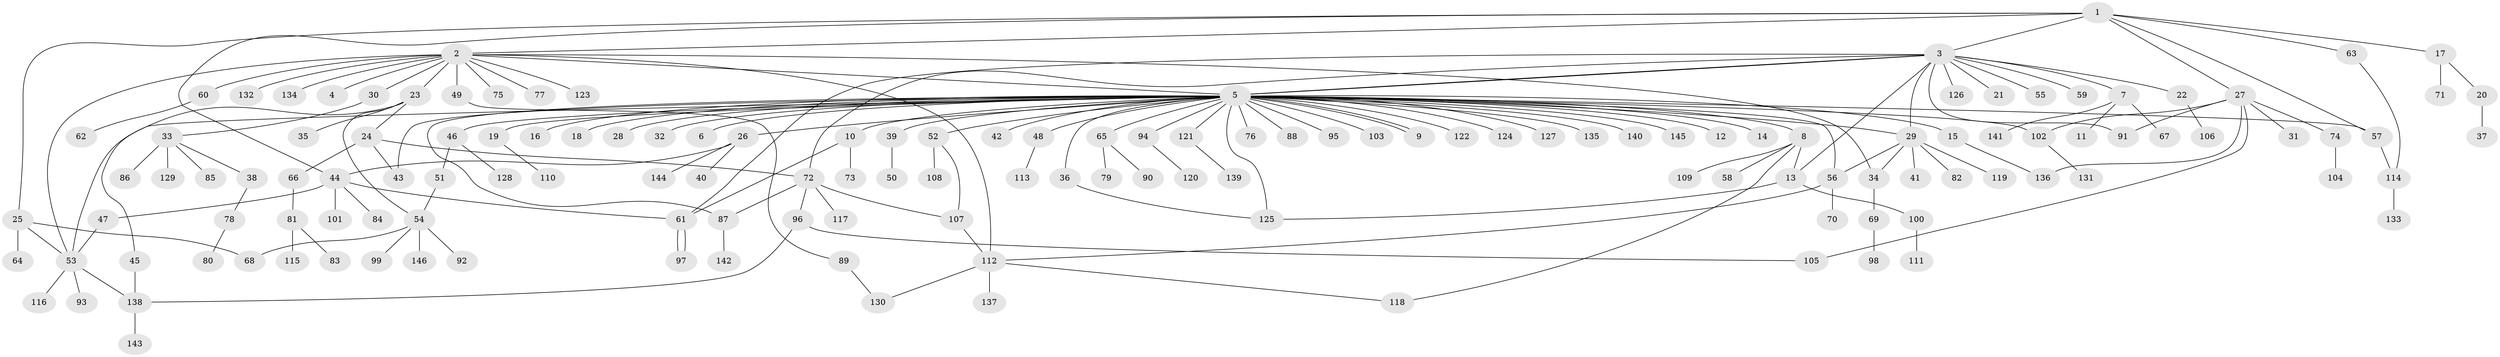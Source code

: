 // coarse degree distribution, {4: 0.023255813953488372, 1: 0.9069767441860465, 2: 0.023255813953488372, 20: 0.023255813953488372, 21: 0.023255813953488372}
// Generated by graph-tools (version 1.1) at 2025/50/03/04/25 21:50:15]
// undirected, 146 vertices, 179 edges
graph export_dot {
graph [start="1"]
  node [color=gray90,style=filled];
  1;
  2;
  3;
  4;
  5;
  6;
  7;
  8;
  9;
  10;
  11;
  12;
  13;
  14;
  15;
  16;
  17;
  18;
  19;
  20;
  21;
  22;
  23;
  24;
  25;
  26;
  27;
  28;
  29;
  30;
  31;
  32;
  33;
  34;
  35;
  36;
  37;
  38;
  39;
  40;
  41;
  42;
  43;
  44;
  45;
  46;
  47;
  48;
  49;
  50;
  51;
  52;
  53;
  54;
  55;
  56;
  57;
  58;
  59;
  60;
  61;
  62;
  63;
  64;
  65;
  66;
  67;
  68;
  69;
  70;
  71;
  72;
  73;
  74;
  75;
  76;
  77;
  78;
  79;
  80;
  81;
  82;
  83;
  84;
  85;
  86;
  87;
  88;
  89;
  90;
  91;
  92;
  93;
  94;
  95;
  96;
  97;
  98;
  99;
  100;
  101;
  102;
  103;
  104;
  105;
  106;
  107;
  108;
  109;
  110;
  111;
  112;
  113;
  114;
  115;
  116;
  117;
  118;
  119;
  120;
  121;
  122;
  123;
  124;
  125;
  126;
  127;
  128;
  129;
  130;
  131;
  132;
  133;
  134;
  135;
  136;
  137;
  138;
  139;
  140;
  141;
  142;
  143;
  144;
  145;
  146;
  1 -- 2;
  1 -- 3;
  1 -- 17;
  1 -- 25;
  1 -- 27;
  1 -- 44;
  1 -- 57;
  1 -- 63;
  2 -- 4;
  2 -- 5;
  2 -- 23;
  2 -- 30;
  2 -- 34;
  2 -- 49;
  2 -- 53;
  2 -- 60;
  2 -- 75;
  2 -- 77;
  2 -- 112;
  2 -- 123;
  2 -- 132;
  2 -- 134;
  3 -- 5;
  3 -- 5;
  3 -- 7;
  3 -- 13;
  3 -- 21;
  3 -- 22;
  3 -- 29;
  3 -- 55;
  3 -- 59;
  3 -- 61;
  3 -- 72;
  3 -- 91;
  3 -- 126;
  5 -- 6;
  5 -- 8;
  5 -- 9;
  5 -- 9;
  5 -- 10;
  5 -- 12;
  5 -- 14;
  5 -- 15;
  5 -- 16;
  5 -- 18;
  5 -- 19;
  5 -- 26;
  5 -- 28;
  5 -- 29;
  5 -- 32;
  5 -- 36;
  5 -- 39;
  5 -- 42;
  5 -- 43;
  5 -- 46;
  5 -- 48;
  5 -- 52;
  5 -- 53;
  5 -- 56;
  5 -- 57;
  5 -- 65;
  5 -- 76;
  5 -- 87;
  5 -- 88;
  5 -- 94;
  5 -- 95;
  5 -- 102;
  5 -- 103;
  5 -- 121;
  5 -- 122;
  5 -- 124;
  5 -- 125;
  5 -- 127;
  5 -- 135;
  5 -- 140;
  5 -- 145;
  7 -- 11;
  7 -- 67;
  7 -- 141;
  8 -- 13;
  8 -- 58;
  8 -- 109;
  8 -- 118;
  10 -- 61;
  10 -- 73;
  13 -- 100;
  13 -- 125;
  15 -- 136;
  17 -- 20;
  17 -- 71;
  19 -- 110;
  20 -- 37;
  22 -- 106;
  23 -- 24;
  23 -- 35;
  23 -- 45;
  23 -- 54;
  24 -- 43;
  24 -- 66;
  24 -- 72;
  25 -- 53;
  25 -- 64;
  25 -- 68;
  26 -- 40;
  26 -- 44;
  26 -- 144;
  27 -- 31;
  27 -- 74;
  27 -- 91;
  27 -- 102;
  27 -- 105;
  27 -- 136;
  29 -- 34;
  29 -- 41;
  29 -- 56;
  29 -- 82;
  29 -- 119;
  30 -- 33;
  33 -- 38;
  33 -- 85;
  33 -- 86;
  33 -- 129;
  34 -- 69;
  36 -- 125;
  38 -- 78;
  39 -- 50;
  44 -- 47;
  44 -- 61;
  44 -- 84;
  44 -- 101;
  45 -- 138;
  46 -- 51;
  46 -- 128;
  47 -- 53;
  48 -- 113;
  49 -- 89;
  51 -- 54;
  52 -- 107;
  52 -- 108;
  53 -- 93;
  53 -- 116;
  53 -- 138;
  54 -- 68;
  54 -- 92;
  54 -- 99;
  54 -- 146;
  56 -- 70;
  56 -- 112;
  57 -- 114;
  60 -- 62;
  61 -- 97;
  61 -- 97;
  63 -- 114;
  65 -- 79;
  65 -- 90;
  66 -- 81;
  69 -- 98;
  72 -- 87;
  72 -- 96;
  72 -- 107;
  72 -- 117;
  74 -- 104;
  78 -- 80;
  81 -- 83;
  81 -- 115;
  87 -- 142;
  89 -- 130;
  94 -- 120;
  96 -- 105;
  96 -- 138;
  100 -- 111;
  102 -- 131;
  107 -- 112;
  112 -- 118;
  112 -- 130;
  112 -- 137;
  114 -- 133;
  121 -- 139;
  138 -- 143;
}
